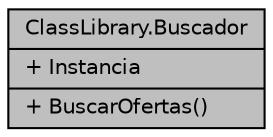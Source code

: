 digraph "ClassLibrary.Buscador"
{
 // INTERACTIVE_SVG=YES
 // LATEX_PDF_SIZE
  edge [fontname="Helvetica",fontsize="10",labelfontname="Helvetica",labelfontsize="10"];
  node [fontname="Helvetica",fontsize="10",shape=record];
  Node1 [label="{ClassLibrary.Buscador\n|+ Instancia\l|+ BuscarOfertas()\l}",height=0.2,width=0.4,color="black", fillcolor="grey75", style="filled", fontcolor="black",tooltip="Esta es una clase auxiliar que permite la búsqueda de ofertas. Se aplica SRP para tomar la decisión d..."];
}
